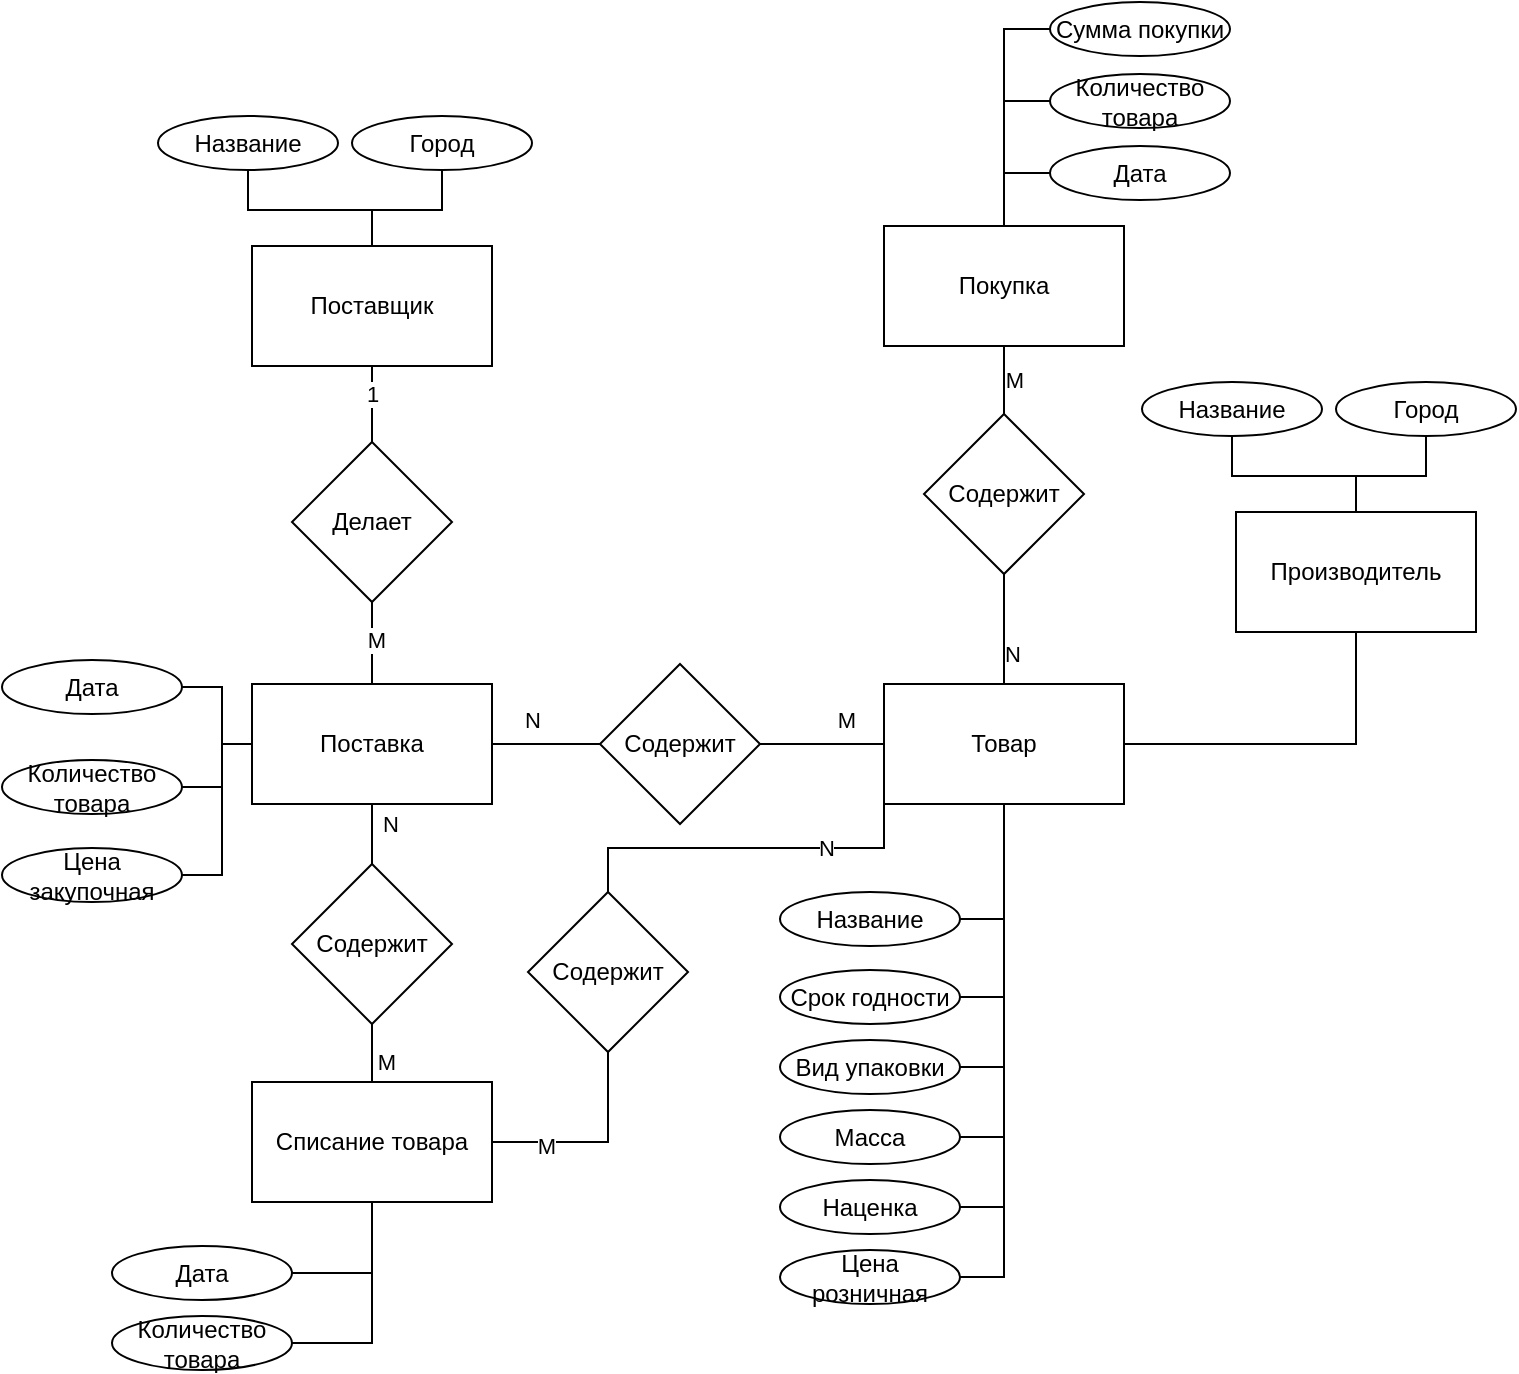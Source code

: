 <mxfile version="24.2.5" type="device">
  <diagram id="R2lEEEUBdFMjLlhIrx00" name="Page-1">
    <mxGraphModel dx="2284" dy="844" grid="0" gridSize="10" guides="1" tooltips="1" connect="1" arrows="1" fold="1" page="1" pageScale="1" pageWidth="850" pageHeight="1100" math="0" shadow="0" extFonts="Permanent Marker^https://fonts.googleapis.com/css?family=Permanent+Marker">
      <root>
        <mxCell id="0" />
        <mxCell id="1" parent="0" />
        <mxCell id="_N6O9hcvw86K0TOw8DBA-3" value="" style="edgeStyle=orthogonalEdgeStyle;rounded=0;orthogonalLoop=1;jettySize=auto;html=1;endArrow=none;endFill=0;" parent="1" source="_N6O9hcvw86K0TOw8DBA-1" target="_N6O9hcvw86K0TOw8DBA-2" edge="1">
          <mxGeometry relative="1" as="geometry" />
        </mxCell>
        <mxCell id="_N6O9hcvw86K0TOw8DBA-7" value="1" style="edgeLabel;html=1;align=center;verticalAlign=middle;resizable=0;points=[];" parent="_N6O9hcvw86K0TOw8DBA-3" vertex="1" connectable="0">
          <mxGeometry x="-0.333" relative="1" as="geometry">
            <mxPoint as="offset" />
          </mxGeometry>
        </mxCell>
        <mxCell id="_N6O9hcvw86K0TOw8DBA-1" value="Поставщик" style="rounded=0;whiteSpace=wrap;html=1;" parent="1" vertex="1">
          <mxGeometry x="91" y="132" width="120" height="60" as="geometry" />
        </mxCell>
        <mxCell id="_N6O9hcvw86K0TOw8DBA-6" value="" style="edgeStyle=orthogonalEdgeStyle;rounded=0;orthogonalLoop=1;jettySize=auto;html=1;endArrow=none;endFill=0;" parent="1" source="_N6O9hcvw86K0TOw8DBA-2" target="_N6O9hcvw86K0TOw8DBA-5" edge="1">
          <mxGeometry relative="1" as="geometry" />
        </mxCell>
        <mxCell id="_N6O9hcvw86K0TOw8DBA-8" value="M" style="edgeLabel;html=1;align=center;verticalAlign=middle;resizable=0;points=[];" parent="_N6O9hcvw86K0TOw8DBA-6" vertex="1" connectable="0">
          <mxGeometry x="-0.073" y="2" relative="1" as="geometry">
            <mxPoint as="offset" />
          </mxGeometry>
        </mxCell>
        <mxCell id="_N6O9hcvw86K0TOw8DBA-2" value="Делает" style="rhombus;whiteSpace=wrap;html=1;rounded=0;" parent="1" vertex="1">
          <mxGeometry x="111" y="230" width="80" height="80" as="geometry" />
        </mxCell>
        <mxCell id="_N6O9hcvw86K0TOw8DBA-21" value="" style="edgeStyle=orthogonalEdgeStyle;curved=1;rounded=0;orthogonalLoop=1;jettySize=auto;html=1;strokeColor=default;align=center;verticalAlign=middle;fontFamily=Helvetica;fontSize=11;fontColor=default;labelBackgroundColor=default;endArrow=none;endFill=0;" parent="1" source="_N6O9hcvw86K0TOw8DBA-5" target="_N6O9hcvw86K0TOw8DBA-20" edge="1">
          <mxGeometry relative="1" as="geometry" />
        </mxCell>
        <mxCell id="_N6O9hcvw86K0TOw8DBA-24" value="N" style="edgeLabel;html=1;align=center;verticalAlign=middle;resizable=0;points=[];fontFamily=Helvetica;fontSize=11;fontColor=default;labelBackgroundColor=default;" parent="_N6O9hcvw86K0TOw8DBA-21" vertex="1" connectable="0">
          <mxGeometry x="-0.41" y="2" relative="1" as="geometry">
            <mxPoint x="4" y="-10" as="offset" />
          </mxGeometry>
        </mxCell>
        <mxCell id="_N6O9hcvw86K0TOw8DBA-49" value="" style="edgeStyle=orthogonalEdgeStyle;rounded=0;orthogonalLoop=1;jettySize=auto;html=1;strokeColor=default;align=center;verticalAlign=middle;fontFamily=Helvetica;fontSize=11;fontColor=default;labelBackgroundColor=default;endArrow=none;endFill=0;" parent="1" source="_N6O9hcvw86K0TOw8DBA-5" target="_N6O9hcvw86K0TOw8DBA-48" edge="1">
          <mxGeometry relative="1" as="geometry" />
        </mxCell>
        <mxCell id="_N6O9hcvw86K0TOw8DBA-57" value="N" style="edgeLabel;html=1;align=center;verticalAlign=middle;resizable=0;points=[];fontFamily=Helvetica;fontSize=11;fontColor=default;labelBackgroundColor=default;" parent="_N6O9hcvw86K0TOw8DBA-49" vertex="1" connectable="0">
          <mxGeometry x="0.2" y="5" relative="1" as="geometry">
            <mxPoint x="4" as="offset" />
          </mxGeometry>
        </mxCell>
        <mxCell id="_N6O9hcvw86K0TOw8DBA-5" value="Поставка" style="whiteSpace=wrap;html=1;rounded=0;" parent="1" vertex="1">
          <mxGeometry x="91" y="351" width="120" height="60" as="geometry" />
        </mxCell>
        <mxCell id="_N6O9hcvw86K0TOw8DBA-12" style="edgeStyle=orthogonalEdgeStyle;rounded=0;orthogonalLoop=1;jettySize=auto;html=1;exitX=0.5;exitY=1;exitDx=0;exitDy=0;strokeColor=default;align=center;verticalAlign=middle;fontFamily=Helvetica;fontSize=11;fontColor=default;labelBackgroundColor=default;endArrow=none;endFill=0;" parent="1" source="_N6O9hcvw86K0TOw8DBA-9" target="_N6O9hcvw86K0TOw8DBA-1" edge="1">
          <mxGeometry relative="1" as="geometry" />
        </mxCell>
        <mxCell id="_N6O9hcvw86K0TOw8DBA-9" value="Название" style="ellipse;whiteSpace=wrap;html=1;" parent="1" vertex="1">
          <mxGeometry x="44" y="67" width="90" height="27" as="geometry" />
        </mxCell>
        <mxCell id="_N6O9hcvw86K0TOw8DBA-13" style="edgeStyle=orthogonalEdgeStyle;rounded=0;orthogonalLoop=1;jettySize=auto;html=1;exitX=0.5;exitY=1;exitDx=0;exitDy=0;strokeColor=default;align=center;verticalAlign=middle;fontFamily=Helvetica;fontSize=11;fontColor=default;labelBackgroundColor=default;endArrow=none;endFill=0;" parent="1" source="_N6O9hcvw86K0TOw8DBA-10" target="_N6O9hcvw86K0TOw8DBA-1" edge="1">
          <mxGeometry relative="1" as="geometry" />
        </mxCell>
        <mxCell id="_N6O9hcvw86K0TOw8DBA-10" value="Город" style="ellipse;whiteSpace=wrap;html=1;" parent="1" vertex="1">
          <mxGeometry x="141" y="67" width="90" height="27" as="geometry" />
        </mxCell>
        <mxCell id="_N6O9hcvw86K0TOw8DBA-16" style="edgeStyle=orthogonalEdgeStyle;rounded=0;orthogonalLoop=1;jettySize=auto;html=1;exitX=1;exitY=0.5;exitDx=0;exitDy=0;entryX=0;entryY=0.5;entryDx=0;entryDy=0;strokeColor=default;align=center;verticalAlign=middle;fontFamily=Helvetica;fontSize=11;fontColor=default;labelBackgroundColor=default;endArrow=none;endFill=0;" parent="1" source="_N6O9hcvw86K0TOw8DBA-14" target="_N6O9hcvw86K0TOw8DBA-5" edge="1">
          <mxGeometry relative="1" as="geometry" />
        </mxCell>
        <mxCell id="_N6O9hcvw86K0TOw8DBA-14" value="Дата" style="ellipse;whiteSpace=wrap;html=1;" parent="1" vertex="1">
          <mxGeometry x="-34" y="339" width="90" height="27" as="geometry" />
        </mxCell>
        <mxCell id="_N6O9hcvw86K0TOw8DBA-17" style="edgeStyle=orthogonalEdgeStyle;rounded=0;orthogonalLoop=1;jettySize=auto;html=1;exitX=1;exitY=0.5;exitDx=0;exitDy=0;strokeColor=default;align=center;verticalAlign=middle;fontFamily=Helvetica;fontSize=11;fontColor=default;labelBackgroundColor=default;endArrow=none;endFill=0;" parent="1" source="_N6O9hcvw86K0TOw8DBA-15" target="_N6O9hcvw86K0TOw8DBA-5" edge="1">
          <mxGeometry relative="1" as="geometry" />
        </mxCell>
        <mxCell id="_N6O9hcvw86K0TOw8DBA-15" value="Количество товара" style="ellipse;whiteSpace=wrap;html=1;" parent="1" vertex="1">
          <mxGeometry x="-34" y="389" width="90" height="27" as="geometry" />
        </mxCell>
        <mxCell id="_N6O9hcvw86K0TOw8DBA-23" value="" style="edgeStyle=orthogonalEdgeStyle;curved=1;rounded=0;orthogonalLoop=1;jettySize=auto;html=1;strokeColor=default;align=center;verticalAlign=middle;fontFamily=Helvetica;fontSize=11;fontColor=default;labelBackgroundColor=default;endArrow=none;endFill=0;" parent="1" source="_N6O9hcvw86K0TOw8DBA-20" target="_N6O9hcvw86K0TOw8DBA-22" edge="1">
          <mxGeometry relative="1" as="geometry" />
        </mxCell>
        <mxCell id="_N6O9hcvw86K0TOw8DBA-25" value="M" style="edgeLabel;html=1;align=center;verticalAlign=middle;resizable=0;points=[];fontFamily=Helvetica;fontSize=11;fontColor=default;labelBackgroundColor=default;" parent="_N6O9hcvw86K0TOw8DBA-23" vertex="1" connectable="0">
          <mxGeometry x="0.419" y="-2" relative="1" as="geometry">
            <mxPoint x="-1" y="-14" as="offset" />
          </mxGeometry>
        </mxCell>
        <mxCell id="_N6O9hcvw86K0TOw8DBA-20" value="Содержит" style="rhombus;whiteSpace=wrap;html=1;rounded=0;" parent="1" vertex="1">
          <mxGeometry x="265" y="341" width="80" height="80" as="geometry" />
        </mxCell>
        <mxCell id="_N6O9hcvw86K0TOw8DBA-39" value="" style="edgeStyle=orthogonalEdgeStyle;rounded=0;orthogonalLoop=1;jettySize=auto;html=1;strokeColor=default;align=center;verticalAlign=middle;fontFamily=Helvetica;fontSize=11;fontColor=default;labelBackgroundColor=default;endArrow=none;endFill=0;exitX=0.5;exitY=0;exitDx=0;exitDy=0;" parent="1" source="_N6O9hcvw86K0TOw8DBA-22" target="_N6O9hcvw86K0TOw8DBA-38" edge="1">
          <mxGeometry relative="1" as="geometry" />
        </mxCell>
        <mxCell id="_N6O9hcvw86K0TOw8DBA-43" value="N" style="edgeLabel;html=1;align=center;verticalAlign=middle;resizable=0;points=[];fontFamily=Helvetica;fontSize=11;fontColor=default;labelBackgroundColor=default;" parent="_N6O9hcvw86K0TOw8DBA-39" vertex="1" connectable="0">
          <mxGeometry x="-0.442" y="-4" relative="1" as="geometry">
            <mxPoint as="offset" />
          </mxGeometry>
        </mxCell>
        <mxCell id="czEDyn6k4VCitpSmdZwg-6" style="edgeStyle=orthogonalEdgeStyle;rounded=0;orthogonalLoop=1;jettySize=auto;html=1;exitX=1;exitY=0.5;exitDx=0;exitDy=0;entryX=0.5;entryY=1;entryDx=0;entryDy=0;endArrow=none;endFill=0;" edge="1" parent="1" source="_N6O9hcvw86K0TOw8DBA-22" target="czEDyn6k4VCitpSmdZwg-1">
          <mxGeometry relative="1" as="geometry" />
        </mxCell>
        <mxCell id="_N6O9hcvw86K0TOw8DBA-22" value="Товар" style="whiteSpace=wrap;html=1;rounded=0;" parent="1" vertex="1">
          <mxGeometry x="407" y="351" width="120" height="60" as="geometry" />
        </mxCell>
        <mxCell id="_N6O9hcvw86K0TOw8DBA-27" style="edgeStyle=orthogonalEdgeStyle;rounded=0;orthogonalLoop=1;jettySize=auto;html=1;exitX=1;exitY=0.5;exitDx=0;exitDy=0;strokeColor=default;align=center;verticalAlign=middle;fontFamily=Helvetica;fontSize=11;fontColor=default;labelBackgroundColor=default;endArrow=none;endFill=0;" parent="1" source="_N6O9hcvw86K0TOw8DBA-26" target="_N6O9hcvw86K0TOw8DBA-22" edge="1">
          <mxGeometry relative="1" as="geometry" />
        </mxCell>
        <mxCell id="_N6O9hcvw86K0TOw8DBA-26" value="Название" style="ellipse;whiteSpace=wrap;html=1;" parent="1" vertex="1">
          <mxGeometry x="355" y="455" width="90" height="27" as="geometry" />
        </mxCell>
        <mxCell id="_N6O9hcvw86K0TOw8DBA-29" style="edgeStyle=orthogonalEdgeStyle;rounded=0;orthogonalLoop=1;jettySize=auto;html=1;exitX=1;exitY=0.5;exitDx=0;exitDy=0;strokeColor=default;align=center;verticalAlign=middle;fontFamily=Helvetica;fontSize=11;fontColor=default;labelBackgroundColor=default;endArrow=none;endFill=0;" parent="1" source="_N6O9hcvw86K0TOw8DBA-28" target="_N6O9hcvw86K0TOw8DBA-22" edge="1">
          <mxGeometry relative="1" as="geometry" />
        </mxCell>
        <mxCell id="_N6O9hcvw86K0TOw8DBA-28" value="Срок годности" style="ellipse;whiteSpace=wrap;html=1;" parent="1" vertex="1">
          <mxGeometry x="355" y="494" width="90" height="27" as="geometry" />
        </mxCell>
        <mxCell id="_N6O9hcvw86K0TOw8DBA-31" style="edgeStyle=orthogonalEdgeStyle;rounded=0;orthogonalLoop=1;jettySize=auto;html=1;exitX=1;exitY=0.5;exitDx=0;exitDy=0;strokeColor=default;align=center;verticalAlign=middle;fontFamily=Helvetica;fontSize=11;fontColor=default;labelBackgroundColor=default;endArrow=none;endFill=0;" parent="1" source="_N6O9hcvw86K0TOw8DBA-30" target="_N6O9hcvw86K0TOw8DBA-22" edge="1">
          <mxGeometry relative="1" as="geometry" />
        </mxCell>
        <mxCell id="_N6O9hcvw86K0TOw8DBA-30" value="Вид упаковки" style="ellipse;whiteSpace=wrap;html=1;" parent="1" vertex="1">
          <mxGeometry x="355" y="529" width="90" height="27" as="geometry" />
        </mxCell>
        <mxCell id="_N6O9hcvw86K0TOw8DBA-35" style="edgeStyle=orthogonalEdgeStyle;rounded=0;orthogonalLoop=1;jettySize=auto;html=1;exitX=1;exitY=0.5;exitDx=0;exitDy=0;strokeColor=default;align=center;verticalAlign=middle;fontFamily=Helvetica;fontSize=11;fontColor=default;labelBackgroundColor=default;endArrow=none;endFill=0;" parent="1" source="_N6O9hcvw86K0TOw8DBA-33" target="_N6O9hcvw86K0TOw8DBA-22" edge="1">
          <mxGeometry relative="1" as="geometry" />
        </mxCell>
        <mxCell id="_N6O9hcvw86K0TOw8DBA-33" value="Масса" style="ellipse;whiteSpace=wrap;html=1;" parent="1" vertex="1">
          <mxGeometry x="355" y="564" width="90" height="27" as="geometry" />
        </mxCell>
        <mxCell id="_N6O9hcvw86K0TOw8DBA-37" style="edgeStyle=orthogonalEdgeStyle;rounded=0;orthogonalLoop=1;jettySize=auto;html=1;exitX=1;exitY=0.5;exitDx=0;exitDy=0;strokeColor=default;align=center;verticalAlign=middle;fontFamily=Helvetica;fontSize=11;fontColor=default;labelBackgroundColor=default;endArrow=none;endFill=0;" parent="1" source="_N6O9hcvw86K0TOw8DBA-36" target="_N6O9hcvw86K0TOw8DBA-22" edge="1">
          <mxGeometry relative="1" as="geometry" />
        </mxCell>
        <mxCell id="_N6O9hcvw86K0TOw8DBA-36" value="Наценка" style="ellipse;whiteSpace=wrap;html=1;" parent="1" vertex="1">
          <mxGeometry x="355" y="599" width="90" height="27" as="geometry" />
        </mxCell>
        <mxCell id="_N6O9hcvw86K0TOw8DBA-41" value="" style="edgeStyle=orthogonalEdgeStyle;rounded=0;orthogonalLoop=1;jettySize=auto;html=1;strokeColor=default;align=center;verticalAlign=middle;fontFamily=Helvetica;fontSize=11;fontColor=default;labelBackgroundColor=default;endArrow=none;endFill=0;" parent="1" source="_N6O9hcvw86K0TOw8DBA-38" target="_N6O9hcvw86K0TOw8DBA-40" edge="1">
          <mxGeometry relative="1" as="geometry" />
        </mxCell>
        <mxCell id="_N6O9hcvw86K0TOw8DBA-42" value="M" style="edgeLabel;html=1;align=center;verticalAlign=middle;resizable=0;points=[];fontFamily=Helvetica;fontSize=11;fontColor=default;labelBackgroundColor=default;" parent="_N6O9hcvw86K0TOw8DBA-41" vertex="1" connectable="0">
          <mxGeometry x="0.286" y="-5" relative="1" as="geometry">
            <mxPoint as="offset" />
          </mxGeometry>
        </mxCell>
        <mxCell id="_N6O9hcvw86K0TOw8DBA-38" value="Cодержит" style="rhombus;whiteSpace=wrap;html=1;rounded=0;" parent="1" vertex="1">
          <mxGeometry x="427" y="216" width="80" height="80" as="geometry" />
        </mxCell>
        <mxCell id="zOvjMIZj31HhjO3ofV6A-4" style="edgeStyle=orthogonalEdgeStyle;rounded=0;orthogonalLoop=1;jettySize=auto;html=1;exitX=0.5;exitY=0;exitDx=0;exitDy=0;entryX=0;entryY=0.5;entryDx=0;entryDy=0;endArrow=none;endFill=0;" parent="1" source="_N6O9hcvw86K0TOw8DBA-40" target="zOvjMIZj31HhjO3ofV6A-3" edge="1">
          <mxGeometry relative="1" as="geometry" />
        </mxCell>
        <mxCell id="_N6O9hcvw86K0TOw8DBA-40" value="Покупка" style="whiteSpace=wrap;html=1;rounded=0;" parent="1" vertex="1">
          <mxGeometry x="407" y="122" width="120" height="60" as="geometry" />
        </mxCell>
        <mxCell id="_N6O9hcvw86K0TOw8DBA-46" style="edgeStyle=orthogonalEdgeStyle;rounded=0;orthogonalLoop=1;jettySize=auto;html=1;exitX=0;exitY=0.5;exitDx=0;exitDy=0;entryX=0.5;entryY=0;entryDx=0;entryDy=0;strokeColor=default;align=center;verticalAlign=middle;fontFamily=Helvetica;fontSize=11;fontColor=default;labelBackgroundColor=default;endArrow=none;endFill=0;" parent="1" source="_N6O9hcvw86K0TOw8DBA-44" target="_N6O9hcvw86K0TOw8DBA-40" edge="1">
          <mxGeometry relative="1" as="geometry" />
        </mxCell>
        <mxCell id="_N6O9hcvw86K0TOw8DBA-44" value="Дата" style="ellipse;whiteSpace=wrap;html=1;" parent="1" vertex="1">
          <mxGeometry x="490" y="82" width="90" height="27" as="geometry" />
        </mxCell>
        <mxCell id="_N6O9hcvw86K0TOw8DBA-47" style="edgeStyle=orthogonalEdgeStyle;rounded=0;orthogonalLoop=1;jettySize=auto;html=1;exitX=0;exitY=0.5;exitDx=0;exitDy=0;strokeColor=default;align=center;verticalAlign=middle;fontFamily=Helvetica;fontSize=11;fontColor=default;labelBackgroundColor=default;endArrow=none;endFill=0;" parent="1" source="_N6O9hcvw86K0TOw8DBA-45" target="_N6O9hcvw86K0TOw8DBA-40" edge="1">
          <mxGeometry relative="1" as="geometry" />
        </mxCell>
        <mxCell id="_N6O9hcvw86K0TOw8DBA-45" value="Количество товара" style="ellipse;whiteSpace=wrap;html=1;" parent="1" vertex="1">
          <mxGeometry x="490" y="46" width="90" height="27" as="geometry" />
        </mxCell>
        <mxCell id="_N6O9hcvw86K0TOw8DBA-51" value="" style="edgeStyle=orthogonalEdgeStyle;rounded=0;orthogonalLoop=1;jettySize=auto;html=1;strokeColor=default;align=center;verticalAlign=middle;fontFamily=Helvetica;fontSize=11;fontColor=default;labelBackgroundColor=default;endArrow=none;endFill=0;" parent="1" source="_N6O9hcvw86K0TOw8DBA-48" target="_N6O9hcvw86K0TOw8DBA-50" edge="1">
          <mxGeometry relative="1" as="geometry" />
        </mxCell>
        <mxCell id="_N6O9hcvw86K0TOw8DBA-58" value="M" style="edgeLabel;html=1;align=center;verticalAlign=middle;resizable=0;points=[];fontFamily=Helvetica;fontSize=11;fontColor=default;labelBackgroundColor=default;" parent="_N6O9hcvw86K0TOw8DBA-51" vertex="1" connectable="0">
          <mxGeometry x="0.569" y="5" relative="1" as="geometry">
            <mxPoint x="2" y="1" as="offset" />
          </mxGeometry>
        </mxCell>
        <mxCell id="_N6O9hcvw86K0TOw8DBA-48" value="Содержит" style="rhombus;whiteSpace=wrap;html=1;rounded=0;" parent="1" vertex="1">
          <mxGeometry x="111" y="441" width="80" height="80" as="geometry" />
        </mxCell>
        <mxCell id="zOvjMIZj31HhjO3ofV6A-9" style="edgeStyle=orthogonalEdgeStyle;rounded=0;orthogonalLoop=1;jettySize=auto;html=1;exitX=1;exitY=0.5;exitDx=0;exitDy=0;entryX=0.5;entryY=1;entryDx=0;entryDy=0;strokeColor=default;align=center;verticalAlign=middle;fontFamily=Helvetica;fontSize=11;fontColor=default;labelBackgroundColor=default;endArrow=none;endFill=0;" parent="1" source="_N6O9hcvw86K0TOw8DBA-50" target="zOvjMIZj31HhjO3ofV6A-8" edge="1">
          <mxGeometry relative="1" as="geometry" />
        </mxCell>
        <mxCell id="zOvjMIZj31HhjO3ofV6A-11" value="M" style="edgeLabel;html=1;align=center;verticalAlign=middle;resizable=0;points=[];fontFamily=Helvetica;fontSize=11;fontColor=default;labelBackgroundColor=default;" parent="zOvjMIZj31HhjO3ofV6A-9" vertex="1" connectable="0">
          <mxGeometry x="-0.476" y="-2" relative="1" as="geometry">
            <mxPoint as="offset" />
          </mxGeometry>
        </mxCell>
        <mxCell id="_N6O9hcvw86K0TOw8DBA-50" value="Списание товара" style="whiteSpace=wrap;html=1;rounded=0;" parent="1" vertex="1">
          <mxGeometry x="91" y="550" width="120" height="60" as="geometry" />
        </mxCell>
        <mxCell id="_N6O9hcvw86K0TOw8DBA-54" style="edgeStyle=orthogonalEdgeStyle;rounded=0;orthogonalLoop=1;jettySize=auto;html=1;exitX=1;exitY=0.5;exitDx=0;exitDy=0;strokeColor=default;align=center;verticalAlign=middle;fontFamily=Helvetica;fontSize=11;fontColor=default;labelBackgroundColor=default;endArrow=none;endFill=0;" parent="1" source="_N6O9hcvw86K0TOw8DBA-52" target="_N6O9hcvw86K0TOw8DBA-50" edge="1">
          <mxGeometry relative="1" as="geometry" />
        </mxCell>
        <mxCell id="_N6O9hcvw86K0TOw8DBA-52" value="Дата" style="ellipse;whiteSpace=wrap;html=1;" parent="1" vertex="1">
          <mxGeometry x="21" y="632" width="90" height="27" as="geometry" />
        </mxCell>
        <mxCell id="_N6O9hcvw86K0TOw8DBA-55" style="edgeStyle=orthogonalEdgeStyle;rounded=0;orthogonalLoop=1;jettySize=auto;html=1;exitX=1;exitY=0.5;exitDx=0;exitDy=0;strokeColor=default;align=center;verticalAlign=middle;fontFamily=Helvetica;fontSize=11;fontColor=default;labelBackgroundColor=default;endArrow=none;endFill=0;" parent="1" source="_N6O9hcvw86K0TOw8DBA-53" target="_N6O9hcvw86K0TOw8DBA-50" edge="1">
          <mxGeometry relative="1" as="geometry" />
        </mxCell>
        <mxCell id="_N6O9hcvw86K0TOw8DBA-53" value="Количество товара" style="ellipse;whiteSpace=wrap;html=1;" parent="1" vertex="1">
          <mxGeometry x="21" y="667" width="90" height="27" as="geometry" />
        </mxCell>
        <mxCell id="Rq682xYtVP4Fj-8JXJiA-2" style="edgeStyle=orthogonalEdgeStyle;rounded=0;orthogonalLoop=1;jettySize=auto;html=1;exitX=1;exitY=0.5;exitDx=0;exitDy=0;entryX=0;entryY=0.5;entryDx=0;entryDy=0;endArrow=none;endFill=0;" parent="1" source="Rq682xYtVP4Fj-8JXJiA-1" target="_N6O9hcvw86K0TOw8DBA-5" edge="1">
          <mxGeometry relative="1" as="geometry">
            <Array as="points">
              <mxPoint x="76" y="447" />
              <mxPoint x="76" y="381" />
            </Array>
          </mxGeometry>
        </mxCell>
        <mxCell id="Rq682xYtVP4Fj-8JXJiA-1" value="Цена закупочная" style="ellipse;whiteSpace=wrap;html=1;" parent="1" vertex="1">
          <mxGeometry x="-34" y="433" width="90" height="27" as="geometry" />
        </mxCell>
        <mxCell id="zOvjMIZj31HhjO3ofV6A-2" style="edgeStyle=orthogonalEdgeStyle;rounded=0;orthogonalLoop=1;jettySize=auto;html=1;exitX=1;exitY=0.5;exitDx=0;exitDy=0;entryX=0.5;entryY=1;entryDx=0;entryDy=0;endArrow=none;endFill=0;" parent="1" source="zOvjMIZj31HhjO3ofV6A-1" target="_N6O9hcvw86K0TOw8DBA-22" edge="1">
          <mxGeometry relative="1" as="geometry" />
        </mxCell>
        <mxCell id="zOvjMIZj31HhjO3ofV6A-1" value="Цена розничная" style="ellipse;whiteSpace=wrap;html=1;" parent="1" vertex="1">
          <mxGeometry x="355" y="634" width="90" height="27" as="geometry" />
        </mxCell>
        <mxCell id="zOvjMIZj31HhjO3ofV6A-3" value="Сумма покупки" style="ellipse;whiteSpace=wrap;html=1;" parent="1" vertex="1">
          <mxGeometry x="490" y="10" width="90" height="27" as="geometry" />
        </mxCell>
        <mxCell id="zOvjMIZj31HhjO3ofV6A-10" style="edgeStyle=orthogonalEdgeStyle;rounded=0;orthogonalLoop=1;jettySize=auto;html=1;exitX=0.5;exitY=0;exitDx=0;exitDy=0;entryX=0;entryY=1;entryDx=0;entryDy=0;strokeColor=default;align=center;verticalAlign=middle;fontFamily=Helvetica;fontSize=11;fontColor=default;labelBackgroundColor=default;endArrow=none;endFill=0;" parent="1" source="zOvjMIZj31HhjO3ofV6A-8" target="_N6O9hcvw86K0TOw8DBA-22" edge="1">
          <mxGeometry relative="1" as="geometry" />
        </mxCell>
        <mxCell id="zOvjMIZj31HhjO3ofV6A-12" value="N" style="edgeLabel;html=1;align=center;verticalAlign=middle;resizable=0;points=[];fontFamily=Helvetica;fontSize=11;fontColor=default;labelBackgroundColor=default;" parent="zOvjMIZj31HhjO3ofV6A-10" vertex="1" connectable="0">
          <mxGeometry x="0.44" relative="1" as="geometry">
            <mxPoint as="offset" />
          </mxGeometry>
        </mxCell>
        <mxCell id="zOvjMIZj31HhjO3ofV6A-8" value="Содержит" style="rhombus;whiteSpace=wrap;html=1;rounded=0;" parent="1" vertex="1">
          <mxGeometry x="229" y="455" width="80" height="80" as="geometry" />
        </mxCell>
        <mxCell id="czEDyn6k4VCitpSmdZwg-1" value="Производитель" style="rounded=0;whiteSpace=wrap;html=1;" vertex="1" parent="1">
          <mxGeometry x="583" y="265" width="120" height="60" as="geometry" />
        </mxCell>
        <mxCell id="czEDyn6k4VCitpSmdZwg-2" style="edgeStyle=orthogonalEdgeStyle;rounded=0;orthogonalLoop=1;jettySize=auto;html=1;exitX=0.5;exitY=1;exitDx=0;exitDy=0;strokeColor=default;align=center;verticalAlign=middle;fontFamily=Helvetica;fontSize=11;fontColor=default;labelBackgroundColor=default;endArrow=none;endFill=0;" edge="1" parent="1" source="czEDyn6k4VCitpSmdZwg-3" target="czEDyn6k4VCitpSmdZwg-1">
          <mxGeometry relative="1" as="geometry" />
        </mxCell>
        <mxCell id="czEDyn6k4VCitpSmdZwg-3" value="Название" style="ellipse;whiteSpace=wrap;html=1;" vertex="1" parent="1">
          <mxGeometry x="536" y="200" width="90" height="27" as="geometry" />
        </mxCell>
        <mxCell id="czEDyn6k4VCitpSmdZwg-4" style="edgeStyle=orthogonalEdgeStyle;rounded=0;orthogonalLoop=1;jettySize=auto;html=1;exitX=0.5;exitY=1;exitDx=0;exitDy=0;strokeColor=default;align=center;verticalAlign=middle;fontFamily=Helvetica;fontSize=11;fontColor=default;labelBackgroundColor=default;endArrow=none;endFill=0;" edge="1" parent="1" source="czEDyn6k4VCitpSmdZwg-5" target="czEDyn6k4VCitpSmdZwg-1">
          <mxGeometry relative="1" as="geometry" />
        </mxCell>
        <mxCell id="czEDyn6k4VCitpSmdZwg-5" value="Город" style="ellipse;whiteSpace=wrap;html=1;" vertex="1" parent="1">
          <mxGeometry x="633" y="200" width="90" height="27" as="geometry" />
        </mxCell>
      </root>
    </mxGraphModel>
  </diagram>
</mxfile>
